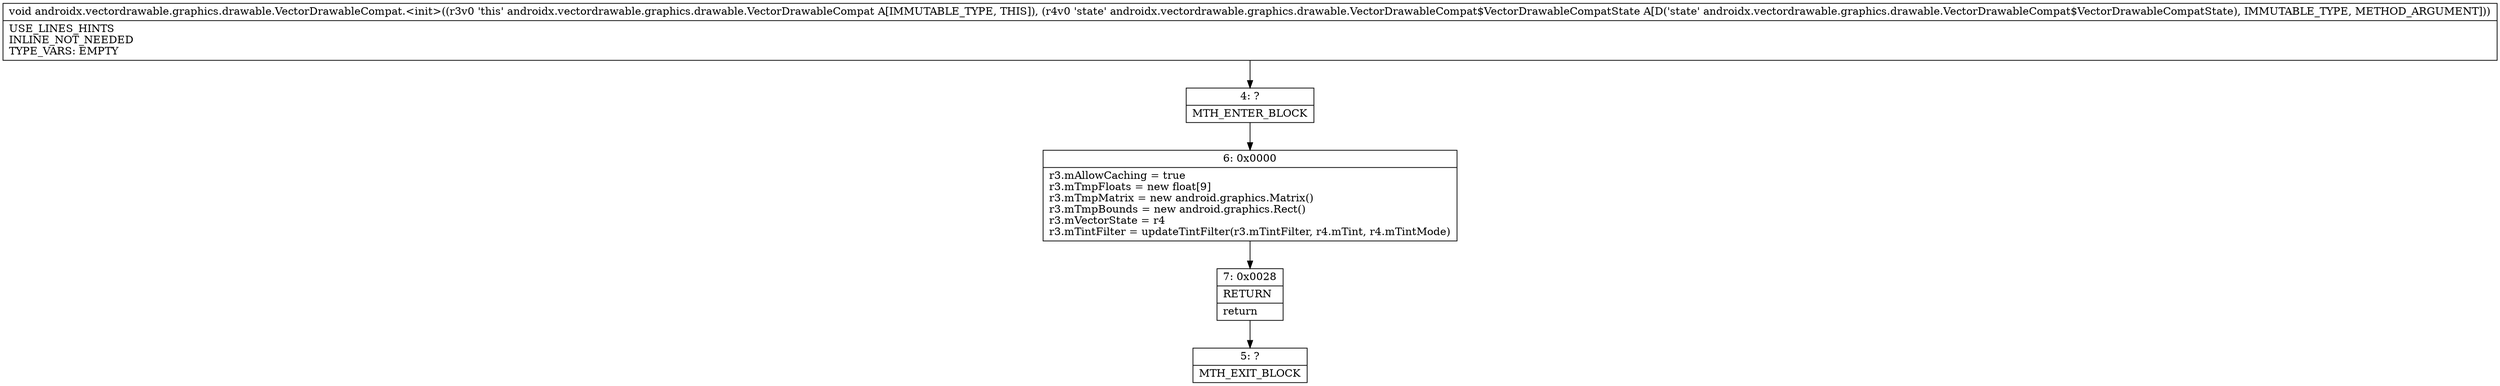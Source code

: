 digraph "CFG forandroidx.vectordrawable.graphics.drawable.VectorDrawableCompat.\<init\>(Landroidx\/vectordrawable\/graphics\/drawable\/VectorDrawableCompat$VectorDrawableCompatState;)V" {
Node_4 [shape=record,label="{4\:\ ?|MTH_ENTER_BLOCK\l}"];
Node_6 [shape=record,label="{6\:\ 0x0000|r3.mAllowCaching = true\lr3.mTmpFloats = new float[9]\lr3.mTmpMatrix = new android.graphics.Matrix()\lr3.mTmpBounds = new android.graphics.Rect()\lr3.mVectorState = r4\lr3.mTintFilter = updateTintFilter(r3.mTintFilter, r4.mTint, r4.mTintMode)\l}"];
Node_7 [shape=record,label="{7\:\ 0x0028|RETURN\l|return\l}"];
Node_5 [shape=record,label="{5\:\ ?|MTH_EXIT_BLOCK\l}"];
MethodNode[shape=record,label="{void androidx.vectordrawable.graphics.drawable.VectorDrawableCompat.\<init\>((r3v0 'this' androidx.vectordrawable.graphics.drawable.VectorDrawableCompat A[IMMUTABLE_TYPE, THIS]), (r4v0 'state' androidx.vectordrawable.graphics.drawable.VectorDrawableCompat$VectorDrawableCompatState A[D('state' androidx.vectordrawable.graphics.drawable.VectorDrawableCompat$VectorDrawableCompatState), IMMUTABLE_TYPE, METHOD_ARGUMENT]))  | USE_LINES_HINTS\lINLINE_NOT_NEEDED\lTYPE_VARS: EMPTY\l}"];
MethodNode -> Node_4;Node_4 -> Node_6;
Node_6 -> Node_7;
Node_7 -> Node_5;
}

